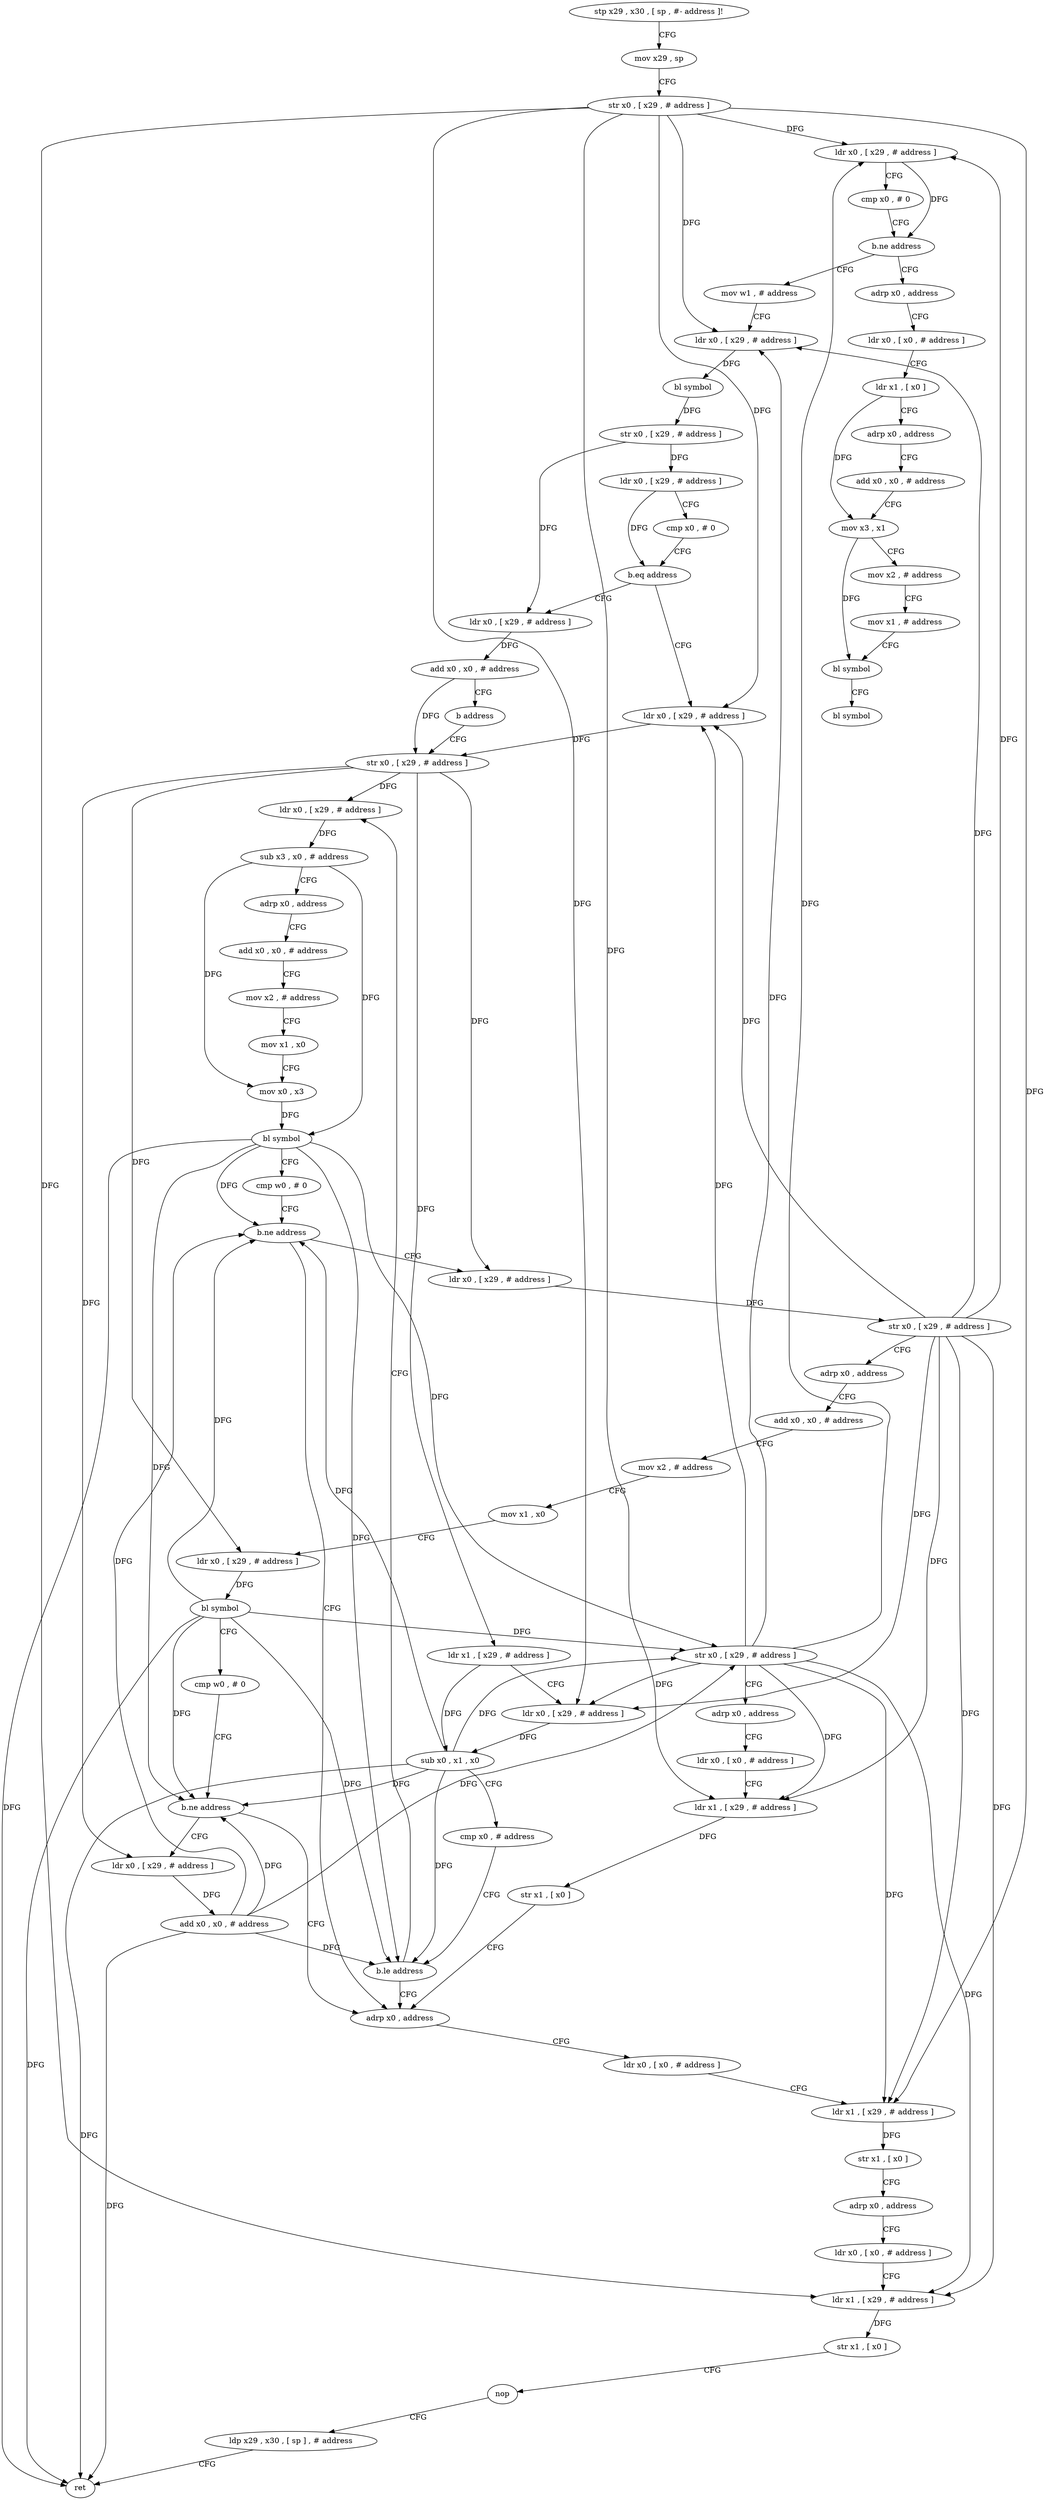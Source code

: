 digraph "func" {
"4229164" [label = "stp x29 , x30 , [ sp , #- address ]!" ]
"4229168" [label = "mov x29 , sp" ]
"4229172" [label = "str x0 , [ x29 , # address ]" ]
"4229176" [label = "ldr x0 , [ x29 , # address ]" ]
"4229180" [label = "cmp x0 , # 0" ]
"4229184" [label = "b.ne address" ]
"4229228" [label = "mov w1 , # address" ]
"4229188" [label = "adrp x0 , address" ]
"4229232" [label = "ldr x0 , [ x29 , # address ]" ]
"4229236" [label = "bl symbol" ]
"4229240" [label = "str x0 , [ x29 , # address ]" ]
"4229244" [label = "ldr x0 , [ x29 , # address ]" ]
"4229248" [label = "cmp x0 , # 0" ]
"4229252" [label = "b.eq address" ]
"4229268" [label = "ldr x0 , [ x29 , # address ]" ]
"4229256" [label = "ldr x0 , [ x29 , # address ]" ]
"4229192" [label = "ldr x0 , [ x0 , # address ]" ]
"4229196" [label = "ldr x1 , [ x0 ]" ]
"4229200" [label = "adrp x0 , address" ]
"4229204" [label = "add x0 , x0 , # address" ]
"4229208" [label = "mov x3 , x1" ]
"4229212" [label = "mov x2 , # address" ]
"4229216" [label = "mov x1 , # address" ]
"4229220" [label = "bl symbol" ]
"4229224" [label = "bl symbol" ]
"4229272" [label = "str x0 , [ x29 , # address ]" ]
"4229260" [label = "add x0 , x0 , # address" ]
"4229264" [label = "b address" ]
"4229404" [label = "adrp x0 , address" ]
"4229408" [label = "ldr x0 , [ x0 , # address ]" ]
"4229412" [label = "ldr x1 , [ x29 , # address ]" ]
"4229416" [label = "str x1 , [ x0 ]" ]
"4229420" [label = "adrp x0 , address" ]
"4229424" [label = "ldr x0 , [ x0 , # address ]" ]
"4229428" [label = "ldr x1 , [ x29 , # address ]" ]
"4229432" [label = "str x1 , [ x0 ]" ]
"4229436" [label = "nop" ]
"4229440" [label = "ldp x29 , x30 , [ sp ] , # address" ]
"4229444" [label = "ret" ]
"4229296" [label = "ldr x0 , [ x29 , # address ]" ]
"4229300" [label = "sub x3 , x0 , # address" ]
"4229304" [label = "adrp x0 , address" ]
"4229308" [label = "add x0 , x0 , # address" ]
"4229312" [label = "mov x2 , # address" ]
"4229316" [label = "mov x1 , x0" ]
"4229320" [label = "mov x0 , x3" ]
"4229324" [label = "bl symbol" ]
"4229328" [label = "cmp w0 , # 0" ]
"4229332" [label = "b.ne address" ]
"4229336" [label = "ldr x0 , [ x29 , # address ]" ]
"4229276" [label = "ldr x1 , [ x29 , # address ]" ]
"4229280" [label = "ldr x0 , [ x29 , # address ]" ]
"4229284" [label = "sub x0 , x1 , x0" ]
"4229288" [label = "cmp x0 , # address" ]
"4229292" [label = "b.le address" ]
"4229340" [label = "str x0 , [ x29 , # address ]" ]
"4229344" [label = "adrp x0 , address" ]
"4229348" [label = "add x0 , x0 , # address" ]
"4229352" [label = "mov x2 , # address" ]
"4229356" [label = "mov x1 , x0" ]
"4229360" [label = "ldr x0 , [ x29 , # address ]" ]
"4229364" [label = "bl symbol" ]
"4229368" [label = "cmp w0 , # 0" ]
"4229372" [label = "b.ne address" ]
"4229376" [label = "ldr x0 , [ x29 , # address ]" ]
"4229380" [label = "add x0 , x0 , # address" ]
"4229384" [label = "str x0 , [ x29 , # address ]" ]
"4229388" [label = "adrp x0 , address" ]
"4229392" [label = "ldr x0 , [ x0 , # address ]" ]
"4229396" [label = "ldr x1 , [ x29 , # address ]" ]
"4229400" [label = "str x1 , [ x0 ]" ]
"4229164" -> "4229168" [ label = "CFG" ]
"4229168" -> "4229172" [ label = "CFG" ]
"4229172" -> "4229176" [ label = "DFG" ]
"4229172" -> "4229232" [ label = "DFG" ]
"4229172" -> "4229268" [ label = "DFG" ]
"4229172" -> "4229280" [ label = "DFG" ]
"4229172" -> "4229412" [ label = "DFG" ]
"4229172" -> "4229428" [ label = "DFG" ]
"4229172" -> "4229396" [ label = "DFG" ]
"4229176" -> "4229180" [ label = "CFG" ]
"4229176" -> "4229184" [ label = "DFG" ]
"4229180" -> "4229184" [ label = "CFG" ]
"4229184" -> "4229228" [ label = "CFG" ]
"4229184" -> "4229188" [ label = "CFG" ]
"4229228" -> "4229232" [ label = "CFG" ]
"4229188" -> "4229192" [ label = "CFG" ]
"4229232" -> "4229236" [ label = "DFG" ]
"4229236" -> "4229240" [ label = "DFG" ]
"4229240" -> "4229244" [ label = "DFG" ]
"4229240" -> "4229256" [ label = "DFG" ]
"4229244" -> "4229248" [ label = "CFG" ]
"4229244" -> "4229252" [ label = "DFG" ]
"4229248" -> "4229252" [ label = "CFG" ]
"4229252" -> "4229268" [ label = "CFG" ]
"4229252" -> "4229256" [ label = "CFG" ]
"4229268" -> "4229272" [ label = "DFG" ]
"4229256" -> "4229260" [ label = "DFG" ]
"4229192" -> "4229196" [ label = "CFG" ]
"4229196" -> "4229200" [ label = "CFG" ]
"4229196" -> "4229208" [ label = "DFG" ]
"4229200" -> "4229204" [ label = "CFG" ]
"4229204" -> "4229208" [ label = "CFG" ]
"4229208" -> "4229212" [ label = "CFG" ]
"4229208" -> "4229220" [ label = "DFG" ]
"4229212" -> "4229216" [ label = "CFG" ]
"4229216" -> "4229220" [ label = "CFG" ]
"4229220" -> "4229224" [ label = "CFG" ]
"4229272" -> "4229276" [ label = "DFG" ]
"4229272" -> "4229296" [ label = "DFG" ]
"4229272" -> "4229336" [ label = "DFG" ]
"4229272" -> "4229360" [ label = "DFG" ]
"4229272" -> "4229376" [ label = "DFG" ]
"4229260" -> "4229264" [ label = "CFG" ]
"4229260" -> "4229272" [ label = "DFG" ]
"4229264" -> "4229272" [ label = "CFG" ]
"4229404" -> "4229408" [ label = "CFG" ]
"4229408" -> "4229412" [ label = "CFG" ]
"4229412" -> "4229416" [ label = "DFG" ]
"4229416" -> "4229420" [ label = "CFG" ]
"4229420" -> "4229424" [ label = "CFG" ]
"4229424" -> "4229428" [ label = "CFG" ]
"4229428" -> "4229432" [ label = "DFG" ]
"4229432" -> "4229436" [ label = "CFG" ]
"4229436" -> "4229440" [ label = "CFG" ]
"4229440" -> "4229444" [ label = "CFG" ]
"4229296" -> "4229300" [ label = "DFG" ]
"4229300" -> "4229304" [ label = "CFG" ]
"4229300" -> "4229320" [ label = "DFG" ]
"4229300" -> "4229324" [ label = "DFG" ]
"4229304" -> "4229308" [ label = "CFG" ]
"4229308" -> "4229312" [ label = "CFG" ]
"4229312" -> "4229316" [ label = "CFG" ]
"4229316" -> "4229320" [ label = "CFG" ]
"4229320" -> "4229324" [ label = "DFG" ]
"4229324" -> "4229328" [ label = "CFG" ]
"4229324" -> "4229292" [ label = "DFG" ]
"4229324" -> "4229444" [ label = "DFG" ]
"4229324" -> "4229332" [ label = "DFG" ]
"4229324" -> "4229372" [ label = "DFG" ]
"4229324" -> "4229384" [ label = "DFG" ]
"4229328" -> "4229332" [ label = "CFG" ]
"4229332" -> "4229404" [ label = "CFG" ]
"4229332" -> "4229336" [ label = "CFG" ]
"4229336" -> "4229340" [ label = "DFG" ]
"4229276" -> "4229280" [ label = "CFG" ]
"4229276" -> "4229284" [ label = "DFG" ]
"4229280" -> "4229284" [ label = "DFG" ]
"4229284" -> "4229288" [ label = "CFG" ]
"4229284" -> "4229292" [ label = "DFG" ]
"4229284" -> "4229444" [ label = "DFG" ]
"4229284" -> "4229332" [ label = "DFG" ]
"4229284" -> "4229372" [ label = "DFG" ]
"4229284" -> "4229384" [ label = "DFG" ]
"4229288" -> "4229292" [ label = "CFG" ]
"4229292" -> "4229404" [ label = "CFG" ]
"4229292" -> "4229296" [ label = "CFG" ]
"4229340" -> "4229344" [ label = "CFG" ]
"4229340" -> "4229176" [ label = "DFG" ]
"4229340" -> "4229232" [ label = "DFG" ]
"4229340" -> "4229268" [ label = "DFG" ]
"4229340" -> "4229280" [ label = "DFG" ]
"4229340" -> "4229412" [ label = "DFG" ]
"4229340" -> "4229428" [ label = "DFG" ]
"4229340" -> "4229396" [ label = "DFG" ]
"4229344" -> "4229348" [ label = "CFG" ]
"4229348" -> "4229352" [ label = "CFG" ]
"4229352" -> "4229356" [ label = "CFG" ]
"4229356" -> "4229360" [ label = "CFG" ]
"4229360" -> "4229364" [ label = "DFG" ]
"4229364" -> "4229368" [ label = "CFG" ]
"4229364" -> "4229292" [ label = "DFG" ]
"4229364" -> "4229332" [ label = "DFG" ]
"4229364" -> "4229444" [ label = "DFG" ]
"4229364" -> "4229372" [ label = "DFG" ]
"4229364" -> "4229384" [ label = "DFG" ]
"4229368" -> "4229372" [ label = "CFG" ]
"4229372" -> "4229404" [ label = "CFG" ]
"4229372" -> "4229376" [ label = "CFG" ]
"4229376" -> "4229380" [ label = "DFG" ]
"4229380" -> "4229384" [ label = "DFG" ]
"4229380" -> "4229292" [ label = "DFG" ]
"4229380" -> "4229332" [ label = "DFG" ]
"4229380" -> "4229372" [ label = "DFG" ]
"4229380" -> "4229444" [ label = "DFG" ]
"4229384" -> "4229388" [ label = "CFG" ]
"4229384" -> "4229176" [ label = "DFG" ]
"4229384" -> "4229232" [ label = "DFG" ]
"4229384" -> "4229268" [ label = "DFG" ]
"4229384" -> "4229280" [ label = "DFG" ]
"4229384" -> "4229412" [ label = "DFG" ]
"4229384" -> "4229428" [ label = "DFG" ]
"4229384" -> "4229396" [ label = "DFG" ]
"4229388" -> "4229392" [ label = "CFG" ]
"4229392" -> "4229396" [ label = "CFG" ]
"4229396" -> "4229400" [ label = "DFG" ]
"4229400" -> "4229404" [ label = "CFG" ]
}
